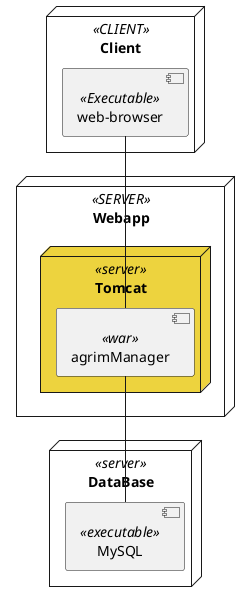 @startuml



node Client <<CLIENT>> {
    [webBrowser] as "web-browser" <<Executable>>
}

node Webapp <<SERVER>>  {

    node Tomcat <<server>> #edd33e {
     [webApp] as "agrimManager" <<war>>

    }



}

node DataBase <<server>>  {

    [MySQL] <<executable>>

}

[webBrowser] -- [webApp]
[webApp] -- [MySQL]

@enduml
